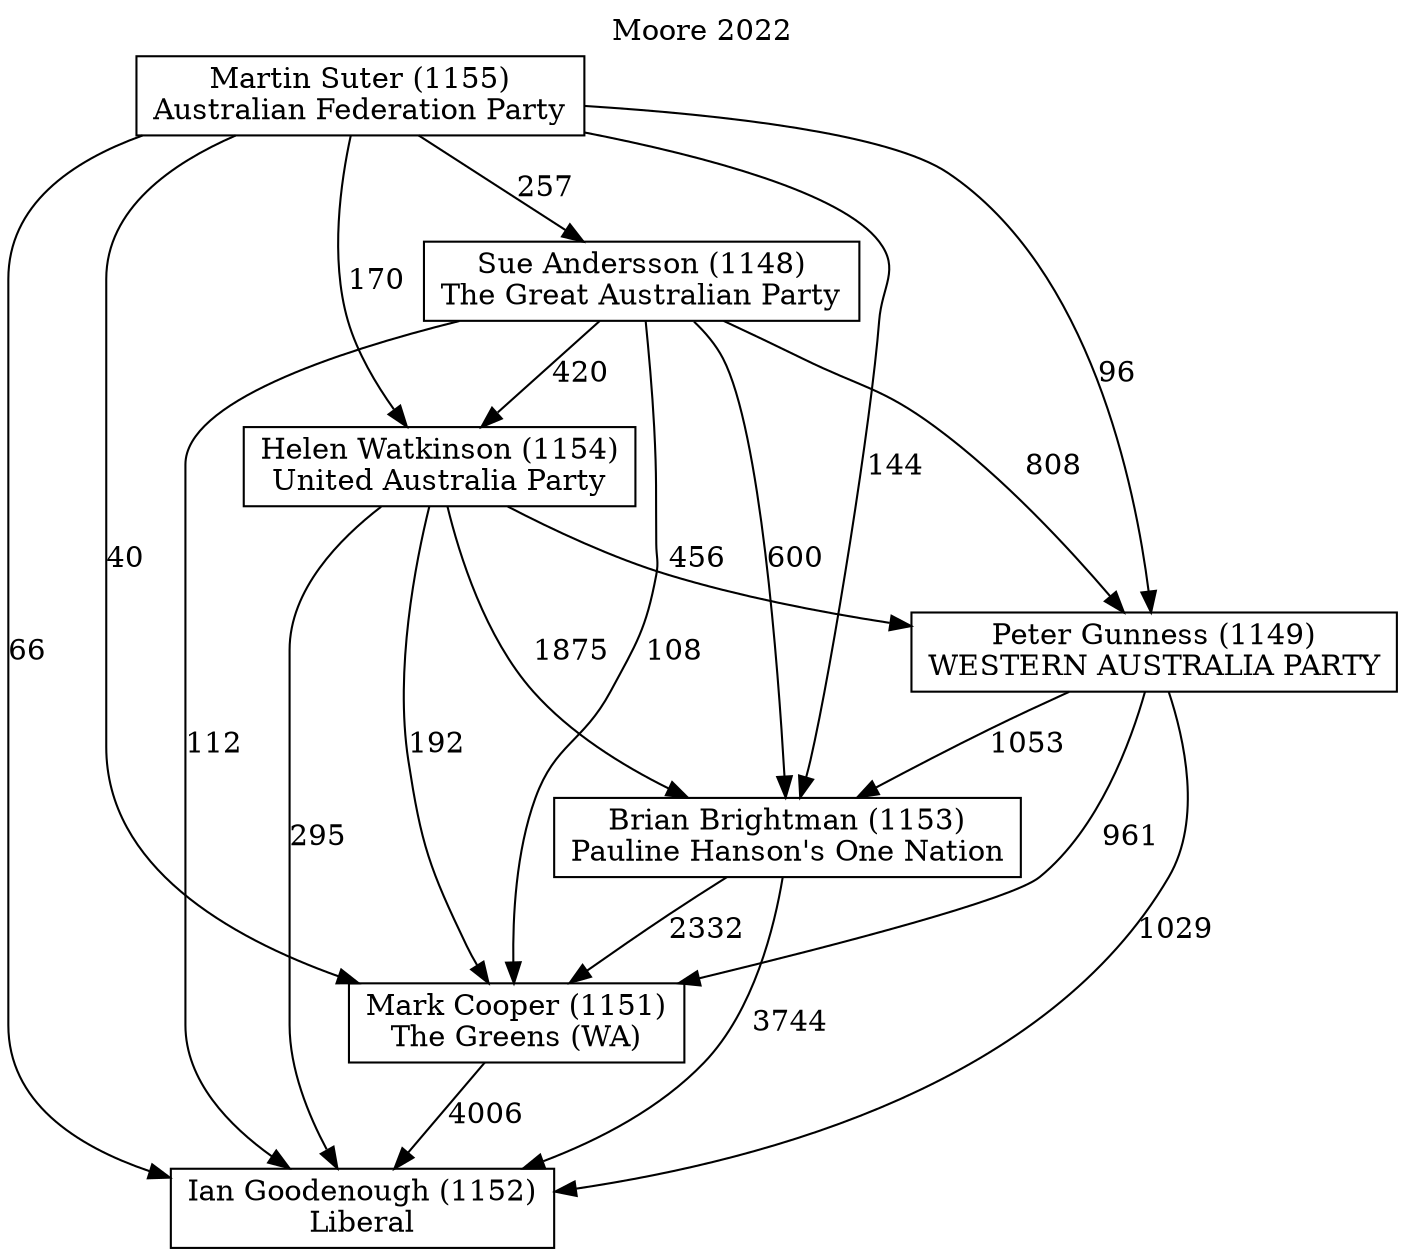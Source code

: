 // House preference flow
digraph "Ian Goodenough (1152)_Moore_2022" {
	graph [label="Moore 2022" labelloc=t mclimit=10]
	node [shape=box]
	"Ian Goodenough (1152)" [label="Ian Goodenough (1152)
Liberal"]
	"Mark Cooper (1151)" [label="Mark Cooper (1151)
The Greens (WA)"]
	"Brian Brightman (1153)" [label="Brian Brightman (1153)
Pauline Hanson's One Nation"]
	"Peter Gunness (1149)" [label="Peter Gunness (1149)
WESTERN AUSTRALIA PARTY"]
	"Helen Watkinson (1154)" [label="Helen Watkinson (1154)
United Australia Party"]
	"Sue Andersson (1148)" [label="Sue Andersson (1148)
The Great Australian Party"]
	"Martin Suter (1155)" [label="Martin Suter (1155)
Australian Federation Party"]
	"Mark Cooper (1151)" -> "Ian Goodenough (1152)" [label=4006]
	"Brian Brightman (1153)" -> "Mark Cooper (1151)" [label=2332]
	"Peter Gunness (1149)" -> "Brian Brightman (1153)" [label=1053]
	"Helen Watkinson (1154)" -> "Peter Gunness (1149)" [label=456]
	"Sue Andersson (1148)" -> "Helen Watkinson (1154)" [label=420]
	"Martin Suter (1155)" -> "Sue Andersson (1148)" [label=257]
	"Brian Brightman (1153)" -> "Ian Goodenough (1152)" [label=3744]
	"Peter Gunness (1149)" -> "Ian Goodenough (1152)" [label=1029]
	"Helen Watkinson (1154)" -> "Ian Goodenough (1152)" [label=295]
	"Sue Andersson (1148)" -> "Ian Goodenough (1152)" [label=112]
	"Martin Suter (1155)" -> "Ian Goodenough (1152)" [label=66]
	"Martin Suter (1155)" -> "Helen Watkinson (1154)" [label=170]
	"Sue Andersson (1148)" -> "Peter Gunness (1149)" [label=808]
	"Martin Suter (1155)" -> "Peter Gunness (1149)" [label=96]
	"Helen Watkinson (1154)" -> "Brian Brightman (1153)" [label=1875]
	"Sue Andersson (1148)" -> "Brian Brightman (1153)" [label=600]
	"Martin Suter (1155)" -> "Brian Brightman (1153)" [label=144]
	"Peter Gunness (1149)" -> "Mark Cooper (1151)" [label=961]
	"Helen Watkinson (1154)" -> "Mark Cooper (1151)" [label=192]
	"Sue Andersson (1148)" -> "Mark Cooper (1151)" [label=108]
	"Martin Suter (1155)" -> "Mark Cooper (1151)" [label=40]
}
